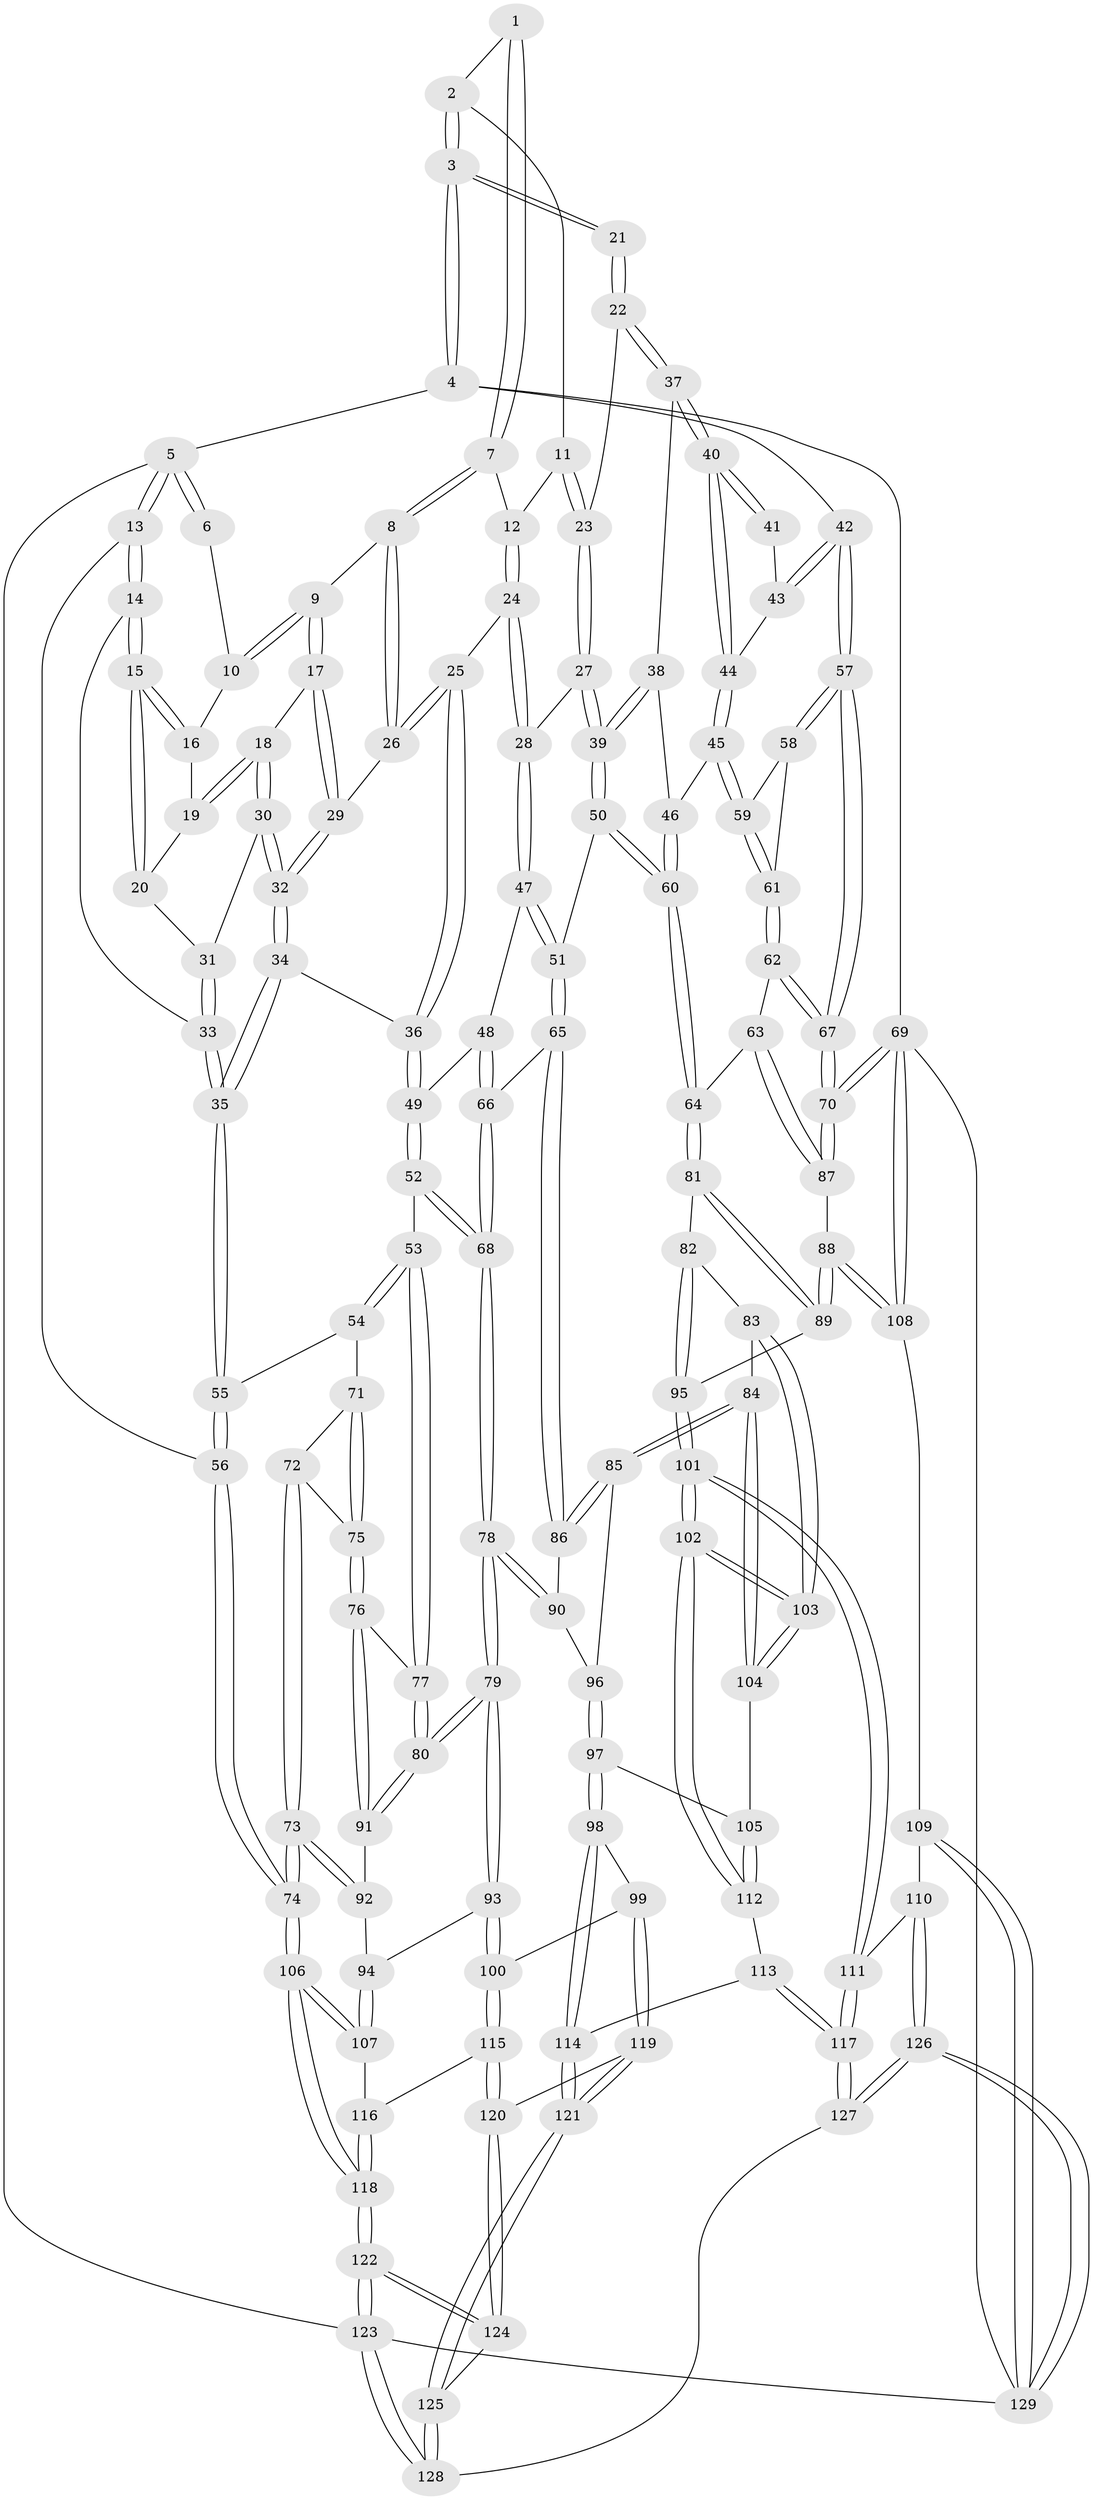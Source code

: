 // coarse degree distribution, {3: 0.2631578947368421, 4: 0.21052631578947367, 2: 0.07894736842105263, 6: 0.10526315789473684, 5: 0.23684210526315788, 7: 0.02631578947368421, 9: 0.02631578947368421, 10: 0.02631578947368421, 1: 0.02631578947368421}
// Generated by graph-tools (version 1.1) at 2025/06/03/04/25 22:06:56]
// undirected, 129 vertices, 319 edges
graph export_dot {
graph [start="1"]
  node [color=gray90,style=filled];
  1 [pos="+0.23450426984175177+0"];
  2 [pos="+0.5597679450996721+0"];
  3 [pos="+1+0"];
  4 [pos="+1+0"];
  5 [pos="+0+0"];
  6 [pos="+0.18077168776629227+0"];
  7 [pos="+0.3759545517142882+0.06582174705165093"];
  8 [pos="+0.3510123634724091+0.08654769035388729"];
  9 [pos="+0.3310604666127618+0.08557849607840337"];
  10 [pos="+0.17826677189794396+0"];
  11 [pos="+0.5275838520994716+0"];
  12 [pos="+0.5049648147037851+0.011337444126339875"];
  13 [pos="+0+0.20899377696753277"];
  14 [pos="+0+0.17752503686660284"];
  15 [pos="+0.01583305273997366+0.12098127819662077"];
  16 [pos="+0.16882113503388288+0"];
  17 [pos="+0.2933072556521745+0.1095156220338767"];
  18 [pos="+0.23941949688795994+0.11151303178949964"];
  19 [pos="+0.18163838473988364+0"];
  20 [pos="+0.13829851105523916+0.11981342005523282"];
  21 [pos="+1+0"];
  22 [pos="+0.8397112319543834+0.0891906536633722"];
  23 [pos="+0.6089795169782369+0.11966239840967359"];
  24 [pos="+0.4406253366647597+0.21469180934361662"];
  25 [pos="+0.43202420136955944+0.21480566642995869"];
  26 [pos="+0.3770431234218887+0.1415228154849419"];
  27 [pos="+0.5998592209661882+0.17636446210881046"];
  28 [pos="+0.45773414142279273+0.2241225645003446"];
  29 [pos="+0.3023719197023451+0.18349960051730557"];
  30 [pos="+0.22274378090893457+0.1330875176222547"];
  31 [pos="+0.17971701630912879+0.1568882478591114"];
  32 [pos="+0.2938221984484919+0.2415488655295114"];
  33 [pos="+0.15734999680561135+0.26350689795363075"];
  34 [pos="+0.2952290752058993+0.2520508737240086"];
  35 [pos="+0.18737435191133708+0.3049429791830705"];
  36 [pos="+0.35020370109733584+0.262707595338844"];
  37 [pos="+0.8274407698155392+0.12751346315990575"];
  38 [pos="+0.7767471829260388+0.205703534994551"];
  39 [pos="+0.6855177534275453+0.32486229222795454"];
  40 [pos="+0.8845353042428832+0.27535650414255414"];
  41 [pos="+0.9196026546708385+0.24903323003787756"];
  42 [pos="+1+0"];
  43 [pos="+0.9517984260414162+0.27147574788938944"];
  44 [pos="+0.8981118872901533+0.34373360845419815"];
  45 [pos="+0.8977467225023927+0.34580278820860366"];
  46 [pos="+0.895664440262807+0.3462259096016609"];
  47 [pos="+0.5199210798351467+0.35155409352806244"];
  48 [pos="+0.4597987261204566+0.3818141495753299"];
  49 [pos="+0.37798500268918583+0.39087785187162977"];
  50 [pos="+0.6784750442200359+0.3919873978799132"];
  51 [pos="+0.6651164750995167+0.39636041681386236"];
  52 [pos="+0.347228260703118+0.4259808679459203"];
  53 [pos="+0.3082147753515403+0.4327926999924109"];
  54 [pos="+0.19826733565250468+0.37405853291220026"];
  55 [pos="+0.18100106839735858+0.3586054947380937"];
  56 [pos="+0+0.5781005716825177"];
  57 [pos="+1+0.2576262924647104"];
  58 [pos="+1+0.29469637523222597"];
  59 [pos="+0.9020945620986471+0.3488913116236019"];
  60 [pos="+0.6978673821317501+0.4031816680359387"];
  61 [pos="+0.9341101751042199+0.40149158977061833"];
  62 [pos="+0.9515694599643759+0.4365732052962907"];
  63 [pos="+0.9154817383632208+0.5033351622604525"];
  64 [pos="+0.71827568889605+0.4338029240139091"];
  65 [pos="+0.6021512317914418+0.47949448088234703"];
  66 [pos="+0.4667692192947445+0.5064478727888324"];
  67 [pos="+1+0.4416171600593313"];
  68 [pos="+0.4228150758319031+0.5405140958607705"];
  69 [pos="+1+0.8441875604233521"];
  70 [pos="+1+0.5841500480641832"];
  71 [pos="+0.20071334825197512+0.42220848483252493"];
  72 [pos="+0.19377374339451892+0.5302013109820745"];
  73 [pos="+0+0.5687605344024892"];
  74 [pos="+0+0.58329389353413"];
  75 [pos="+0.2442288101177527+0.5434605783170097"];
  76 [pos="+0.2463324037933267+0.5443079446473287"];
  77 [pos="+0.2918061818283195+0.4804045303330798"];
  78 [pos="+0.4144659318845454+0.5917469562620434"];
  79 [pos="+0.3865003520348226+0.614323417134235"];
  80 [pos="+0.37459142398030865+0.6073726877190112"];
  81 [pos="+0.7494652882038325+0.5516638281953125"];
  82 [pos="+0.6925305710749812+0.6239846816256178"];
  83 [pos="+0.6821704967376091+0.6305835074116718"];
  84 [pos="+0.5918283461660057+0.6128647709372728"];
  85 [pos="+0.5916033890992914+0.6125018064880541"];
  86 [pos="+0.5935222622155746+0.5202926897279536"];
  87 [pos="+0.9338708961121998+0.591453377184554"];
  88 [pos="+0.8722336363708328+0.6561679199338796"];
  89 [pos="+0.8713559196723747+0.6560552611858711"];
  90 [pos="+0.4466034827962483+0.601625318550661"];
  91 [pos="+0.25275684166939194+0.5636163940372876"];
  92 [pos="+0.23893399881333735+0.5933252370690372"];
  93 [pos="+0.35711494546280326+0.7023754609720042"];
  94 [pos="+0.2206190701783415+0.6833143410373922"];
  95 [pos="+0.781109613006075+0.7056097081347243"];
  96 [pos="+0.4827242643633867+0.6213162993383426"];
  97 [pos="+0.5214554675240577+0.728375499723626"];
  98 [pos="+0.4142384136240028+0.7878373228175239"];
  99 [pos="+0.41128002767156635+0.7854543446142441"];
  100 [pos="+0.3669080357547758+0.72763669024193"];
  101 [pos="+0.693575990707448+0.789739036491221"];
  102 [pos="+0.6888029868684188+0.7869095476196819"];
  103 [pos="+0.6765459902472188+0.7416347740431315"];
  104 [pos="+0.5882407133413614+0.6494534634400254"];
  105 [pos="+0.5397430439988453+0.728217824995498"];
  106 [pos="+0+0.5939695616938934"];
  107 [pos="+0.15710962846559148+0.7108625056381601"];
  108 [pos="+0.9546528746142634+0.829935756159948"];
  109 [pos="+0.861995696392103+0.9067882004624412"];
  110 [pos="+0.7341947283457149+0.8546268244967722"];
  111 [pos="+0.7211913641196882+0.8481018261374703"];
  112 [pos="+0.6151456769114063+0.7858383979808378"];
  113 [pos="+0.5744008305827326+0.8267843379048208"];
  114 [pos="+0.4378749480866376+0.8643795234157249"];
  115 [pos="+0.20679713180939557+0.8364611868312736"];
  116 [pos="+0.1928179388143141+0.8098174579272182"];
  117 [pos="+0.5898053565503111+0.9914190946174399"];
  118 [pos="+0+0.9279767343621295"];
  119 [pos="+0.27186225908431+0.857865142274741"];
  120 [pos="+0.20819141831962262+0.8467047337846331"];
  121 [pos="+0.43223549785033377+1"];
  122 [pos="+0+1"];
  123 [pos="+0+1"];
  124 [pos="+0.19726024774052064+0.8727687273148079"];
  125 [pos="+0.45068563174625464+1"];
  126 [pos="+0.6876691481280433+1"];
  127 [pos="+0.4880019963611257+1"];
  128 [pos="+0.4511005154057595+1"];
  129 [pos="+0.8418415032570922+1"];
  1 -- 2;
  1 -- 7;
  1 -- 7;
  2 -- 3;
  2 -- 3;
  2 -- 11;
  3 -- 4;
  3 -- 4;
  3 -- 21;
  3 -- 21;
  4 -- 5;
  4 -- 42;
  4 -- 69;
  5 -- 6;
  5 -- 6;
  5 -- 13;
  5 -- 13;
  5 -- 123;
  6 -- 10;
  7 -- 8;
  7 -- 8;
  7 -- 12;
  8 -- 9;
  8 -- 26;
  8 -- 26;
  9 -- 10;
  9 -- 10;
  9 -- 17;
  9 -- 17;
  10 -- 16;
  11 -- 12;
  11 -- 23;
  11 -- 23;
  12 -- 24;
  12 -- 24;
  13 -- 14;
  13 -- 14;
  13 -- 56;
  14 -- 15;
  14 -- 15;
  14 -- 33;
  15 -- 16;
  15 -- 16;
  15 -- 20;
  15 -- 20;
  16 -- 19;
  17 -- 18;
  17 -- 29;
  17 -- 29;
  18 -- 19;
  18 -- 19;
  18 -- 30;
  18 -- 30;
  19 -- 20;
  20 -- 31;
  21 -- 22;
  21 -- 22;
  22 -- 23;
  22 -- 37;
  22 -- 37;
  23 -- 27;
  23 -- 27;
  24 -- 25;
  24 -- 28;
  24 -- 28;
  25 -- 26;
  25 -- 26;
  25 -- 36;
  25 -- 36;
  26 -- 29;
  27 -- 28;
  27 -- 39;
  27 -- 39;
  28 -- 47;
  28 -- 47;
  29 -- 32;
  29 -- 32;
  30 -- 31;
  30 -- 32;
  30 -- 32;
  31 -- 33;
  31 -- 33;
  32 -- 34;
  32 -- 34;
  33 -- 35;
  33 -- 35;
  34 -- 35;
  34 -- 35;
  34 -- 36;
  35 -- 55;
  35 -- 55;
  36 -- 49;
  36 -- 49;
  37 -- 38;
  37 -- 40;
  37 -- 40;
  38 -- 39;
  38 -- 39;
  38 -- 46;
  39 -- 50;
  39 -- 50;
  40 -- 41;
  40 -- 41;
  40 -- 44;
  40 -- 44;
  41 -- 43;
  42 -- 43;
  42 -- 43;
  42 -- 57;
  42 -- 57;
  43 -- 44;
  44 -- 45;
  44 -- 45;
  45 -- 46;
  45 -- 59;
  45 -- 59;
  46 -- 60;
  46 -- 60;
  47 -- 48;
  47 -- 51;
  47 -- 51;
  48 -- 49;
  48 -- 66;
  48 -- 66;
  49 -- 52;
  49 -- 52;
  50 -- 51;
  50 -- 60;
  50 -- 60;
  51 -- 65;
  51 -- 65;
  52 -- 53;
  52 -- 68;
  52 -- 68;
  53 -- 54;
  53 -- 54;
  53 -- 77;
  53 -- 77;
  54 -- 55;
  54 -- 71;
  55 -- 56;
  55 -- 56;
  56 -- 74;
  56 -- 74;
  57 -- 58;
  57 -- 58;
  57 -- 67;
  57 -- 67;
  58 -- 59;
  58 -- 61;
  59 -- 61;
  59 -- 61;
  60 -- 64;
  60 -- 64;
  61 -- 62;
  61 -- 62;
  62 -- 63;
  62 -- 67;
  62 -- 67;
  63 -- 64;
  63 -- 87;
  63 -- 87;
  64 -- 81;
  64 -- 81;
  65 -- 66;
  65 -- 86;
  65 -- 86;
  66 -- 68;
  66 -- 68;
  67 -- 70;
  67 -- 70;
  68 -- 78;
  68 -- 78;
  69 -- 70;
  69 -- 70;
  69 -- 108;
  69 -- 108;
  69 -- 129;
  70 -- 87;
  70 -- 87;
  71 -- 72;
  71 -- 75;
  71 -- 75;
  72 -- 73;
  72 -- 73;
  72 -- 75;
  73 -- 74;
  73 -- 74;
  73 -- 92;
  73 -- 92;
  74 -- 106;
  74 -- 106;
  75 -- 76;
  75 -- 76;
  76 -- 77;
  76 -- 91;
  76 -- 91;
  77 -- 80;
  77 -- 80;
  78 -- 79;
  78 -- 79;
  78 -- 90;
  78 -- 90;
  79 -- 80;
  79 -- 80;
  79 -- 93;
  79 -- 93;
  80 -- 91;
  80 -- 91;
  81 -- 82;
  81 -- 89;
  81 -- 89;
  82 -- 83;
  82 -- 95;
  82 -- 95;
  83 -- 84;
  83 -- 103;
  83 -- 103;
  84 -- 85;
  84 -- 85;
  84 -- 104;
  84 -- 104;
  85 -- 86;
  85 -- 86;
  85 -- 96;
  86 -- 90;
  87 -- 88;
  88 -- 89;
  88 -- 89;
  88 -- 108;
  88 -- 108;
  89 -- 95;
  90 -- 96;
  91 -- 92;
  92 -- 94;
  93 -- 94;
  93 -- 100;
  93 -- 100;
  94 -- 107;
  94 -- 107;
  95 -- 101;
  95 -- 101;
  96 -- 97;
  96 -- 97;
  97 -- 98;
  97 -- 98;
  97 -- 105;
  98 -- 99;
  98 -- 114;
  98 -- 114;
  99 -- 100;
  99 -- 119;
  99 -- 119;
  100 -- 115;
  100 -- 115;
  101 -- 102;
  101 -- 102;
  101 -- 111;
  101 -- 111;
  102 -- 103;
  102 -- 103;
  102 -- 112;
  102 -- 112;
  103 -- 104;
  103 -- 104;
  104 -- 105;
  105 -- 112;
  105 -- 112;
  106 -- 107;
  106 -- 107;
  106 -- 118;
  106 -- 118;
  107 -- 116;
  108 -- 109;
  109 -- 110;
  109 -- 129;
  109 -- 129;
  110 -- 111;
  110 -- 126;
  110 -- 126;
  111 -- 117;
  111 -- 117;
  112 -- 113;
  113 -- 114;
  113 -- 117;
  113 -- 117;
  114 -- 121;
  114 -- 121;
  115 -- 116;
  115 -- 120;
  115 -- 120;
  116 -- 118;
  116 -- 118;
  117 -- 127;
  117 -- 127;
  118 -- 122;
  118 -- 122;
  119 -- 120;
  119 -- 121;
  119 -- 121;
  120 -- 124;
  120 -- 124;
  121 -- 125;
  121 -- 125;
  122 -- 123;
  122 -- 123;
  122 -- 124;
  122 -- 124;
  123 -- 128;
  123 -- 128;
  123 -- 129;
  124 -- 125;
  125 -- 128;
  125 -- 128;
  126 -- 127;
  126 -- 127;
  126 -- 129;
  126 -- 129;
  127 -- 128;
}

